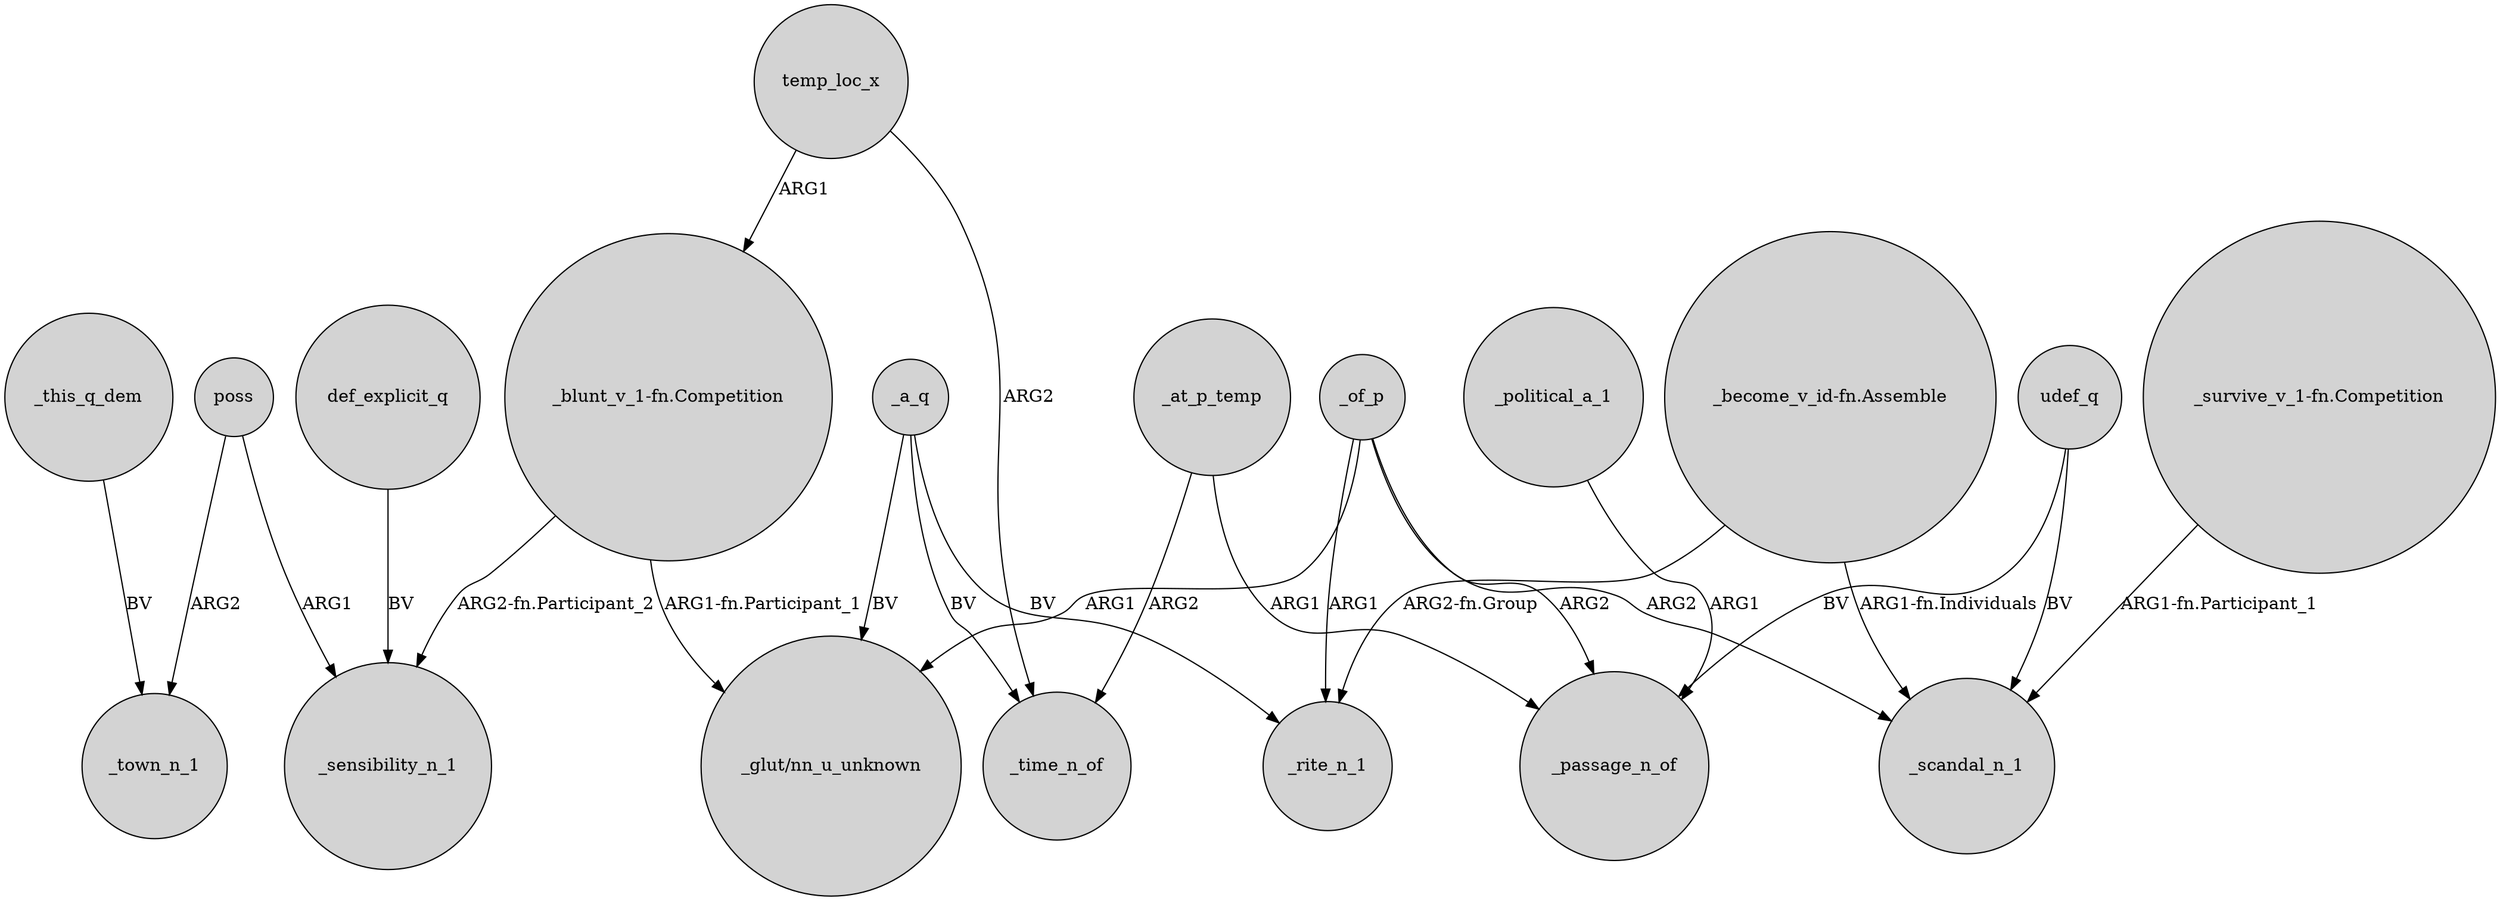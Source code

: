 digraph {
	node [shape=circle style=filled]
	_of_p -> _rite_n_1 [label=ARG1]
	udef_q -> _scandal_n_1 [label=BV]
	"_blunt_v_1-fn.Competition" -> _sensibility_n_1 [label="ARG2-fn.Participant_2"]
	"_survive_v_1-fn.Competition" -> _scandal_n_1 [label="ARG1-fn.Participant_1"]
	_a_q -> "_glut/nn_u_unknown" [label=BV]
	def_explicit_q -> _sensibility_n_1 [label=BV]
	poss -> _town_n_1 [label=ARG2]
	_political_a_1 -> _passage_n_of [label=ARG1]
	"_become_v_id-fn.Assemble" -> _rite_n_1 [label="ARG2-fn.Group"]
	poss -> _sensibility_n_1 [label=ARG1]
	_this_q_dem -> _town_n_1 [label=BV]
	temp_loc_x -> _time_n_of [label=ARG2]
	_a_q -> _time_n_of [label=BV]
	_of_p -> _scandal_n_1 [label=ARG2]
	_at_p_temp -> _time_n_of [label=ARG2]
	_of_p -> _passage_n_of [label=ARG2]
	_a_q -> _rite_n_1 [label=BV]
	_of_p -> "_glut/nn_u_unknown" [label=ARG1]
	"_become_v_id-fn.Assemble" -> _scandal_n_1 [label="ARG1-fn.Individuals"]
	temp_loc_x -> "_blunt_v_1-fn.Competition" [label=ARG1]
	_at_p_temp -> _passage_n_of [label=ARG1]
	udef_q -> _passage_n_of [label=BV]
	"_blunt_v_1-fn.Competition" -> "_glut/nn_u_unknown" [label="ARG1-fn.Participant_1"]
}
